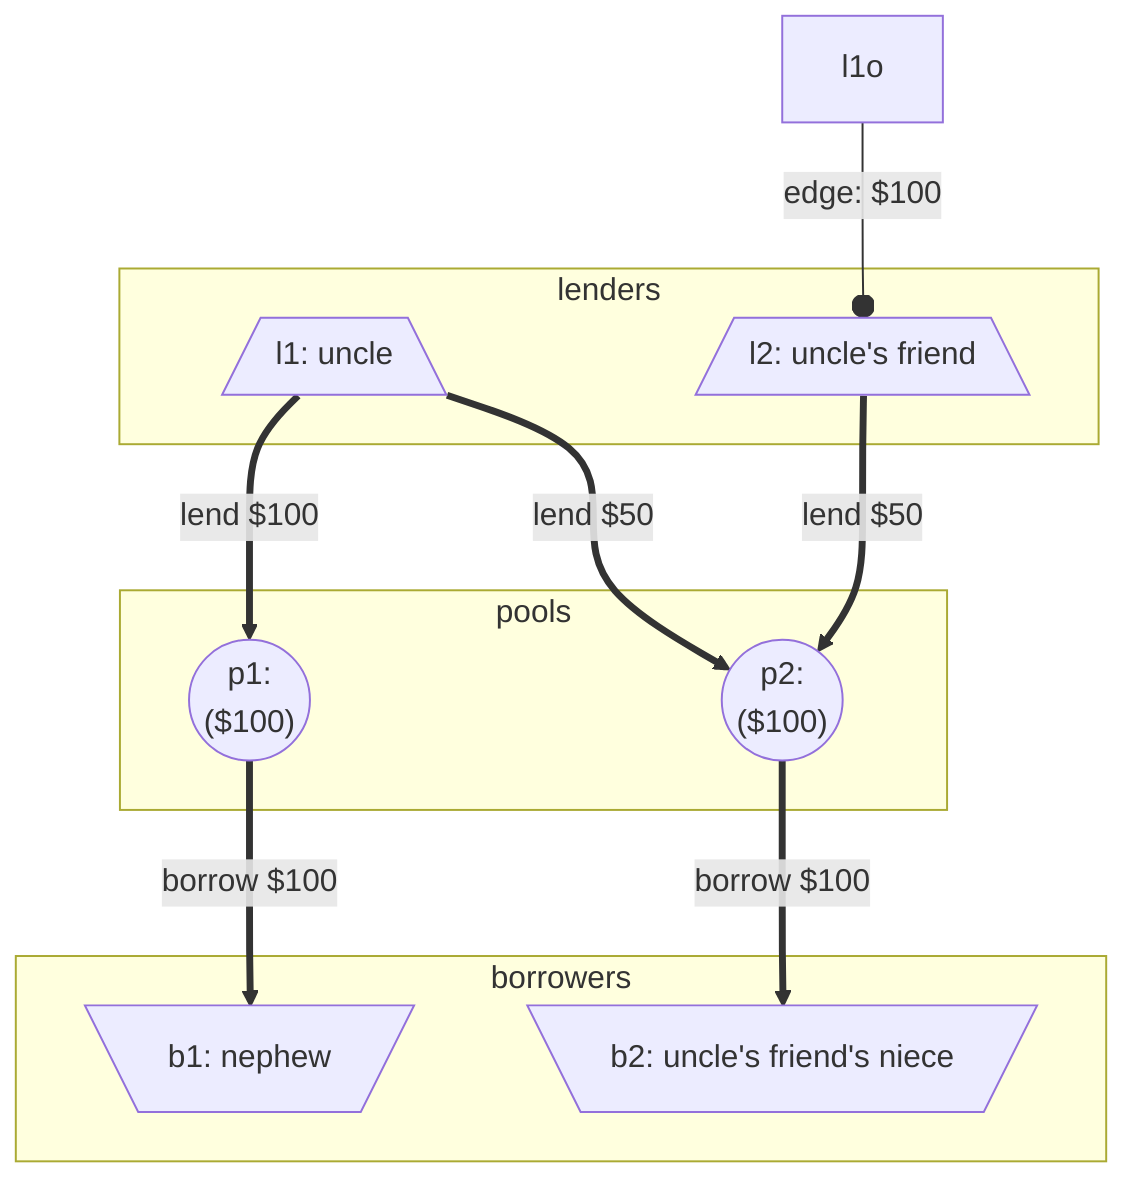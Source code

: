 graph TB
  subgraph borrowers
  b1[\"b1: nephew"/]
  b2[\"b2: uncle's friend's niece"/]
  end
  subgraph pools
  p1(("p1: <br/> ($100)"))
  p2(("p2: <br/> ($100)"))
  end
  subgraph lenders
    l1[/"l1: uncle"\]
    l2[/"l2: uncle's friend"\]
  end
  l1==>|"lend $100"|p1
  l1==>|"lend $50"|p2
  l2==>|"lend $50"|p2
  l1o--o|"edge: $100"|l2
  p1==>|"borrow $100"|b1
  p2==>|"borrow $100"|b2